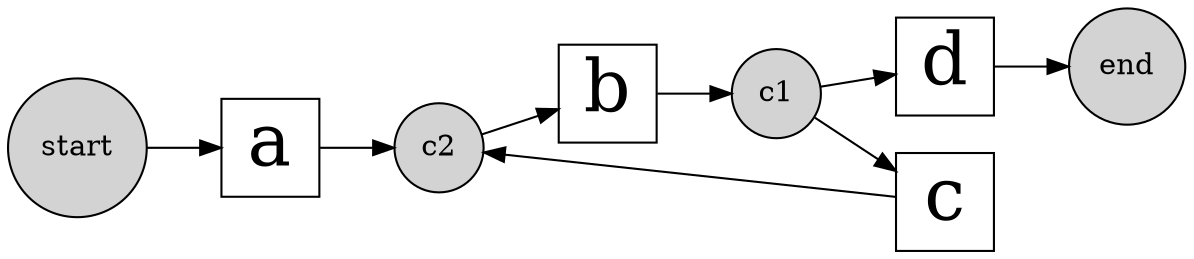 digraph G 
{
 graph [rankdir = "LR"]
 {
 node [shape=circle style=filled]
 start
 end
 c1
 c2
 }
 {
 node [shape=square fontsize=35]
c
b
a
d
 }
start -> a
b -> c1
c1 -> {c d}
{c a} -> c2
c2 -> b
d -> end 
}
